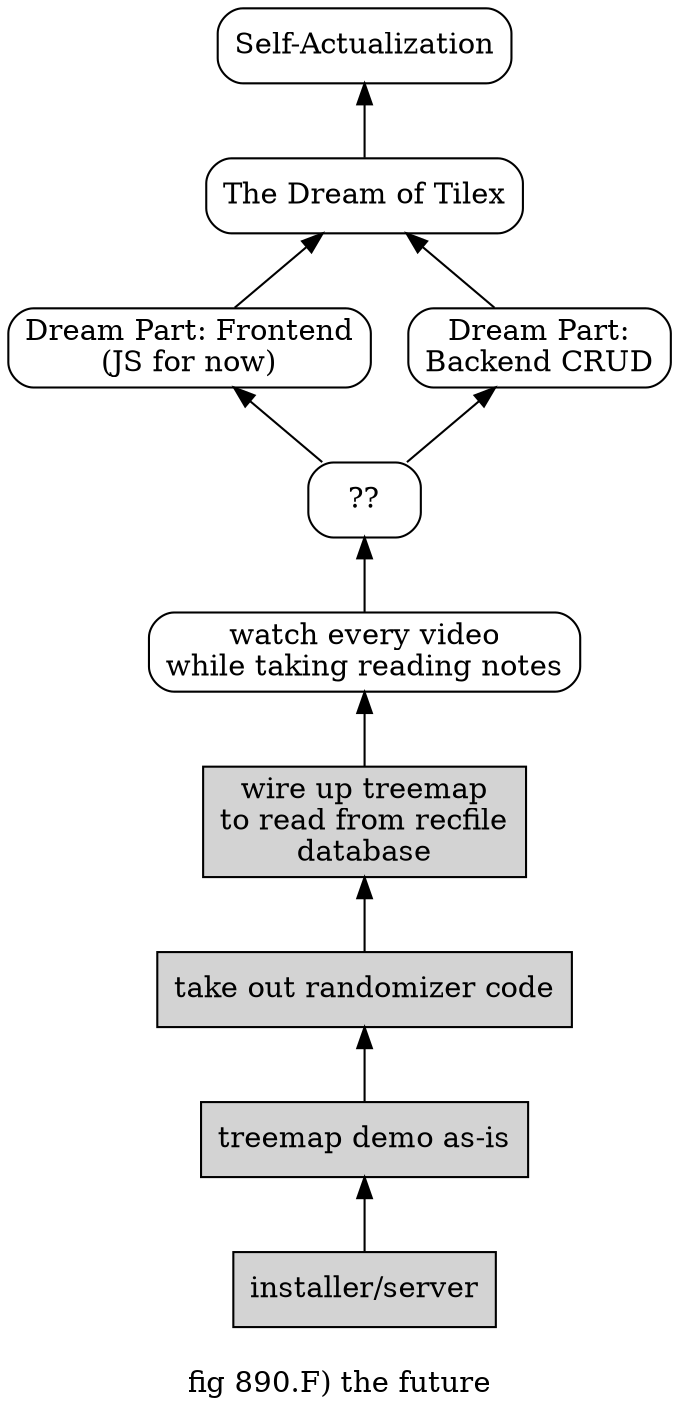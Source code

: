 digraph g {
label="\nfig 890.F) the future"
node[shape=rect style=rounded]
rankdir=BT;  /* from bottom to top (vertical) */
item_final[label="Self-Actualization"]
item_goal->item_final

item_goal[label="The Dream of Tilex"]
item_dream_part_frontend->item_goal
item_dream_part_backend->item_goal

item_dream_part_frontend[label="Dream Part: Frontend\n(JS for now)"]
item_question_mark->item_dream_part_frontend

item_dream_part_backend[label="Dream Part:\nBackend CRUD"]
item_question_mark->item_dream_part_backend

item_question_mark[label="??"]
item_videos->item_question_mark

item_videos[label="watch every video\nwhile taking reading notes"]
item_crazy->item_videos  /* forward-declare #here1 to keep it out of group */

item_crazy[label="wire up treemap\nto read from recfile\ndatabase" style=filled]
item_proof_of_concept->item_crazy

item_proof_of_concept[label="take out randomizer code" style=filled]
item_demo->item_proof_of_concept

item_demo[label="treemap demo as-is" style=filled]
item_installer->item_demo

item_installer[label="installer/server" style=filled]
}
/*
# #born
*/
